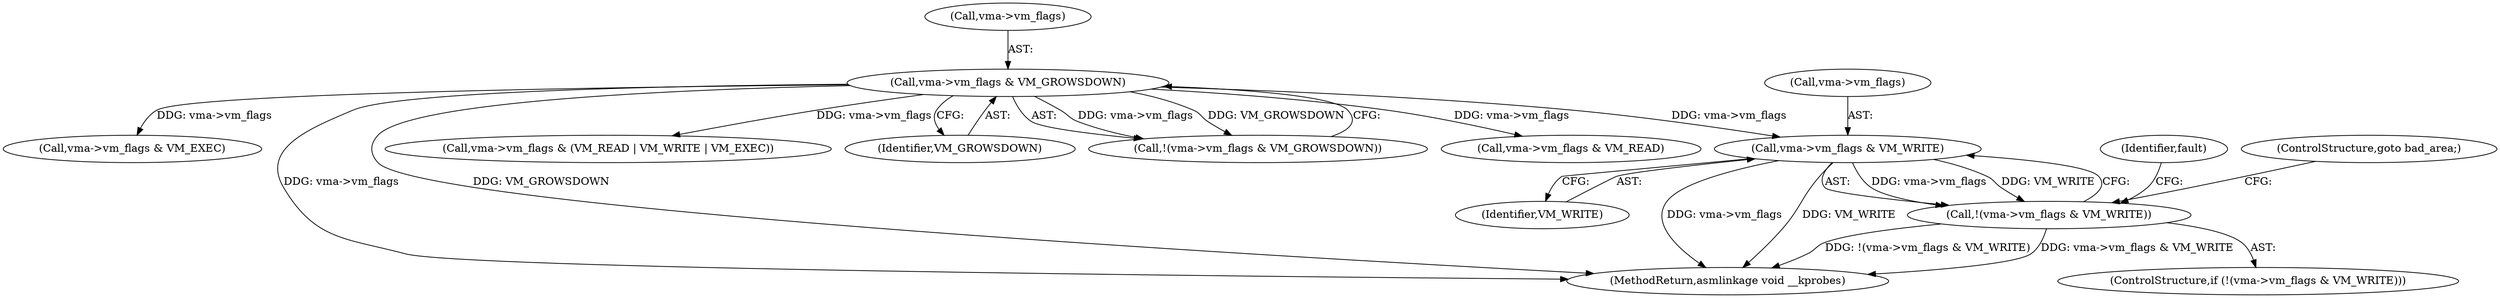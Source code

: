digraph "0_linux_a8b0ca17b80e92faab46ee7179ba9e99ccb61233_14@pointer" {
"1000252" [label="(Call,vma->vm_flags & VM_WRITE)"];
"1000230" [label="(Call,vma->vm_flags & VM_GROWSDOWN)"];
"1000251" [label="(Call,!(vma->vm_flags & VM_WRITE))"];
"1000271" [label="(Call,vma->vm_flags & VM_EXEC)"];
"1000256" [label="(Identifier,VM_WRITE)"];
"1000659" [label="(MethodReturn,asmlinkage void __kprobes)"];
"1000253" [label="(Call,vma->vm_flags)"];
"1000231" [label="(Call,vma->vm_flags)"];
"1000323" [label="(Call,vma->vm_flags & (VM_READ | VM_WRITE | VM_EXEC))"];
"1000230" [label="(Call,vma->vm_flags & VM_GROWSDOWN)"];
"1000234" [label="(Identifier,VM_GROWSDOWN)"];
"1000252" [label="(Call,vma->vm_flags & VM_WRITE)"];
"1000229" [label="(Call,!(vma->vm_flags & VM_GROWSDOWN))"];
"1000334" [label="(Identifier,fault)"];
"1000251" [label="(Call,!(vma->vm_flags & VM_WRITE))"];
"1000296" [label="(Call,vma->vm_flags & VM_READ)"];
"1000250" [label="(ControlStructure,if (!(vma->vm_flags & VM_WRITE)))"];
"1000257" [label="(ControlStructure,goto bad_area;)"];
"1000252" -> "1000251"  [label="AST: "];
"1000252" -> "1000256"  [label="CFG: "];
"1000253" -> "1000252"  [label="AST: "];
"1000256" -> "1000252"  [label="AST: "];
"1000251" -> "1000252"  [label="CFG: "];
"1000252" -> "1000659"  [label="DDG: vma->vm_flags"];
"1000252" -> "1000659"  [label="DDG: VM_WRITE"];
"1000252" -> "1000251"  [label="DDG: vma->vm_flags"];
"1000252" -> "1000251"  [label="DDG: VM_WRITE"];
"1000230" -> "1000252"  [label="DDG: vma->vm_flags"];
"1000230" -> "1000229"  [label="AST: "];
"1000230" -> "1000234"  [label="CFG: "];
"1000231" -> "1000230"  [label="AST: "];
"1000234" -> "1000230"  [label="AST: "];
"1000229" -> "1000230"  [label="CFG: "];
"1000230" -> "1000659"  [label="DDG: vma->vm_flags"];
"1000230" -> "1000659"  [label="DDG: VM_GROWSDOWN"];
"1000230" -> "1000229"  [label="DDG: vma->vm_flags"];
"1000230" -> "1000229"  [label="DDG: VM_GROWSDOWN"];
"1000230" -> "1000271"  [label="DDG: vma->vm_flags"];
"1000230" -> "1000296"  [label="DDG: vma->vm_flags"];
"1000230" -> "1000323"  [label="DDG: vma->vm_flags"];
"1000251" -> "1000250"  [label="AST: "];
"1000257" -> "1000251"  [label="CFG: "];
"1000334" -> "1000251"  [label="CFG: "];
"1000251" -> "1000659"  [label="DDG: !(vma->vm_flags & VM_WRITE)"];
"1000251" -> "1000659"  [label="DDG: vma->vm_flags & VM_WRITE"];
}

